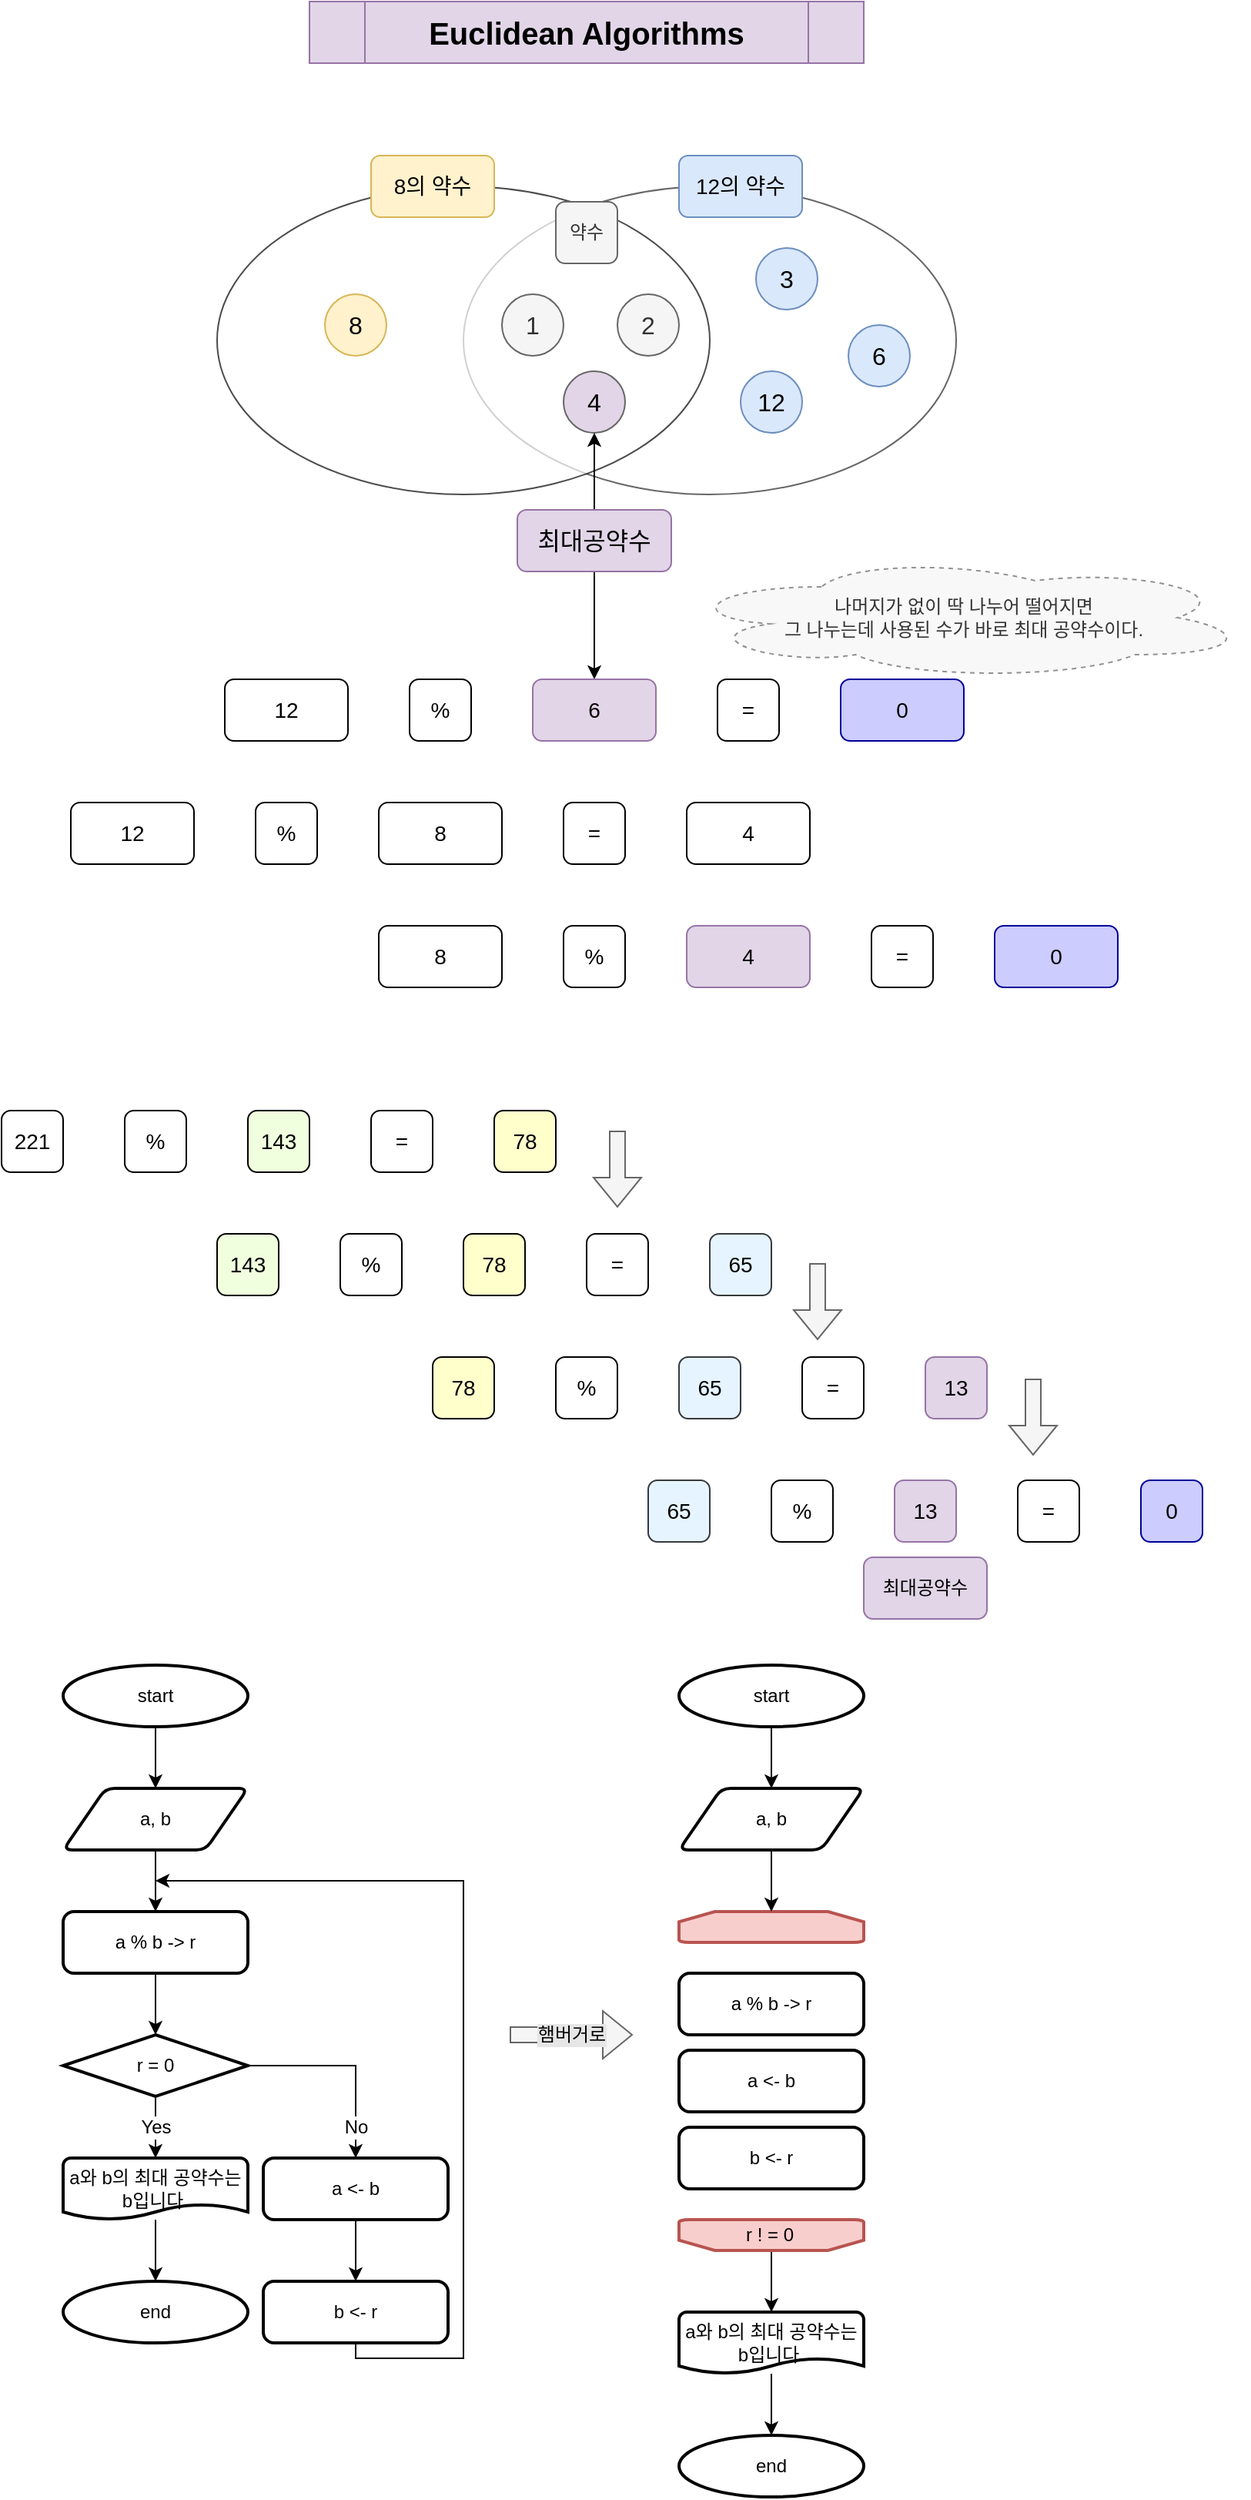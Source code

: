 <mxfile version="19.0.3" type="device"><diagram id="f2rryk6phEZytbsin_UI" name="Page-1"><mxGraphModel dx="1422" dy="857" grid="1" gridSize="10" guides="1" tooltips="1" connect="1" arrows="1" fold="1" page="1" pageScale="1" pageWidth="850" pageHeight="1100" math="0" shadow="0"><root><mxCell id="0"/><mxCell id="1" parent="0"/><mxCell id="S_V5PFve98rNAJsSiMJb-27" value="" style="ellipse;whiteSpace=wrap;html=1;fontSize=14;opacity=60;" parent="1" vertex="1"><mxGeometry x="340" y="160" width="320" height="200" as="geometry"/></mxCell><mxCell id="S_V5PFve98rNAJsSiMJb-26" value="" style="ellipse;whiteSpace=wrap;html=1;fontSize=14;opacity=70;" parent="1" vertex="1"><mxGeometry x="180" y="160" width="320" height="200" as="geometry"/></mxCell><mxCell id="S_V5PFve98rNAJsSiMJb-1" value="Euclidean Algorithms" style="shape=process;whiteSpace=wrap;html=1;backgroundOutline=1;fillColor=#e1d5e7;strokeColor=#9673a6;fontStyle=1;fontSize=20;" parent="1" vertex="1"><mxGeometry x="240" y="40" width="360" height="40" as="geometry"/></mxCell><mxCell id="S_V5PFve98rNAJsSiMJb-7" value="1" style="ellipse;whiteSpace=wrap;html=1;aspect=fixed;fontSize=16;fillColor=#f5f5f5;fontColor=#333333;strokeColor=#666666;" parent="1" vertex="1"><mxGeometry x="365" y="230" width="40" height="40" as="geometry"/></mxCell><mxCell id="S_V5PFve98rNAJsSiMJb-8" value="2" style="ellipse;whiteSpace=wrap;html=1;aspect=fixed;fontSize=16;fillColor=#f5f5f5;fontColor=#333333;strokeColor=#666666;" parent="1" vertex="1"><mxGeometry x="440" y="230" width="40" height="40" as="geometry"/></mxCell><mxCell id="S_V5PFve98rNAJsSiMJb-9" value="4" style="ellipse;whiteSpace=wrap;html=1;aspect=fixed;fontSize=16;fillColor=#e1d5e7;strokeColor=#666666;" parent="1" vertex="1"><mxGeometry x="405" y="280" width="40" height="40" as="geometry"/></mxCell><mxCell id="S_V5PFve98rNAJsSiMJb-10" value="3" style="ellipse;whiteSpace=wrap;html=1;aspect=fixed;fontSize=16;fillColor=#dae8fc;strokeColor=#6c8ebf;" parent="1" vertex="1"><mxGeometry x="530" y="200" width="40" height="40" as="geometry"/></mxCell><mxCell id="S_V5PFve98rNAJsSiMJb-11" value="6" style="ellipse;whiteSpace=wrap;html=1;aspect=fixed;fontSize=16;fillColor=#dae8fc;strokeColor=#6c8ebf;" parent="1" vertex="1"><mxGeometry x="590" y="250" width="40" height="40" as="geometry"/></mxCell><mxCell id="S_V5PFve98rNAJsSiMJb-12" value="8" style="ellipse;whiteSpace=wrap;html=1;aspect=fixed;fontSize=16;fillColor=#fff2cc;strokeColor=#d6b656;" parent="1" vertex="1"><mxGeometry x="250" y="230" width="40" height="40" as="geometry"/></mxCell><mxCell id="S_V5PFve98rNAJsSiMJb-13" value="12" style="ellipse;whiteSpace=wrap;html=1;aspect=fixed;fontSize=16;fillColor=#dae8fc;strokeColor=#6c8ebf;" parent="1" vertex="1"><mxGeometry x="520" y="280" width="40" height="40" as="geometry"/></mxCell><mxCell id="S_V5PFve98rNAJsSiMJb-17" value="8의 약수" style="rounded=1;whiteSpace=wrap;html=1;fontSize=14;fillColor=#fff2cc;strokeColor=#d6b656;" parent="1" vertex="1"><mxGeometry x="280" y="140" width="80" height="40" as="geometry"/></mxCell><mxCell id="S_V5PFve98rNAJsSiMJb-18" value="12의 약수" style="rounded=1;whiteSpace=wrap;html=1;fontSize=14;fillColor=#dae8fc;strokeColor=#6c8ebf;" parent="1" vertex="1"><mxGeometry x="480" y="140" width="80" height="40" as="geometry"/></mxCell><mxCell id="S_V5PFve98rNAJsSiMJb-31" value="" style="edgeStyle=orthogonalEdgeStyle;rounded=0;orthogonalLoop=1;jettySize=auto;html=1;fontSize=14;" parent="1" source="S_V5PFve98rNAJsSiMJb-19" target="S_V5PFve98rNAJsSiMJb-9" edge="1"><mxGeometry relative="1" as="geometry"/></mxCell><mxCell id="S_V5PFve98rNAJsSiMJb-32" value="" style="edgeStyle=orthogonalEdgeStyle;rounded=0;orthogonalLoop=1;jettySize=auto;html=1;fontSize=14;" parent="1" source="S_V5PFve98rNAJsSiMJb-19" target="S_V5PFve98rNAJsSiMJb-22" edge="1"><mxGeometry relative="1" as="geometry"/></mxCell><mxCell id="S_V5PFve98rNAJsSiMJb-19" value="최대공약수" style="rounded=1;whiteSpace=wrap;html=1;fontSize=16;fillColor=#e1d5e7;strokeColor=#9673a6;" parent="1" vertex="1"><mxGeometry x="375" y="370" width="100" height="40" as="geometry"/></mxCell><mxCell id="S_V5PFve98rNAJsSiMJb-20" value="12" style="rounded=1;whiteSpace=wrap;html=1;fontSize=14;" parent="1" vertex="1"><mxGeometry x="185" y="480" width="80" height="40" as="geometry"/></mxCell><mxCell id="S_V5PFve98rNAJsSiMJb-22" value="6" style="rounded=1;whiteSpace=wrap;html=1;fontSize=14;fillColor=#e1d5e7;strokeColor=#9673a6;" parent="1" vertex="1"><mxGeometry x="385" y="480" width="80" height="40" as="geometry"/></mxCell><mxCell id="S_V5PFve98rNAJsSiMJb-23" value="0" style="rounded=1;whiteSpace=wrap;html=1;fontSize=14;fillColor=#CCCCFF;strokeColor=#000099;" parent="1" vertex="1"><mxGeometry x="585" y="480" width="80" height="40" as="geometry"/></mxCell><mxCell id="S_V5PFve98rNAJsSiMJb-24" value="%" style="rounded=1;whiteSpace=wrap;html=1;fontSize=14;" parent="1" vertex="1"><mxGeometry x="305" y="480" width="40" height="40" as="geometry"/></mxCell><mxCell id="S_V5PFve98rNAJsSiMJb-25" value="=" style="rounded=1;whiteSpace=wrap;html=1;fontSize=14;" parent="1" vertex="1"><mxGeometry x="505" y="480" width="40" height="40" as="geometry"/></mxCell><mxCell id="S_V5PFve98rNAJsSiMJb-30" value="약수" style="rounded=1;whiteSpace=wrap;html=1;fontSize=12;fillColor=#f5f5f5;fontColor=#333333;strokeColor=#666666;" parent="1" vertex="1"><mxGeometry x="400" y="170" width="40" height="40" as="geometry"/></mxCell><mxCell id="S_V5PFve98rNAJsSiMJb-33" value="나머지가 없이 딱 나누어 떨어지면&lt;br style=&quot;font-size: 12px;&quot;&gt;그 나누는데 사용된 수가 바로 최대 공약수이다." style="ellipse;shape=cloud;whiteSpace=wrap;html=1;fontSize=12;fillColor=#f5f5f5;fontColor=#333333;strokeColor=#666666;dashed=1;opacity=70;" parent="1" vertex="1"><mxGeometry x="480" y="400" width="370" height="80" as="geometry"/></mxCell><mxCell id="S_V5PFve98rNAJsSiMJb-34" value="12" style="rounded=1;whiteSpace=wrap;html=1;fontSize=14;" parent="1" vertex="1"><mxGeometry x="85" y="560" width="80" height="40" as="geometry"/></mxCell><mxCell id="S_V5PFve98rNAJsSiMJb-35" value="8" style="rounded=1;whiteSpace=wrap;html=1;fontSize=14;" parent="1" vertex="1"><mxGeometry x="285" y="560" width="80" height="40" as="geometry"/></mxCell><mxCell id="S_V5PFve98rNAJsSiMJb-36" value="4" style="rounded=1;whiteSpace=wrap;html=1;fontSize=14;" parent="1" vertex="1"><mxGeometry x="485" y="560" width="80" height="40" as="geometry"/></mxCell><mxCell id="S_V5PFve98rNAJsSiMJb-37" value="%" style="rounded=1;whiteSpace=wrap;html=1;fontSize=14;" parent="1" vertex="1"><mxGeometry x="205" y="560" width="40" height="40" as="geometry"/></mxCell><mxCell id="S_V5PFve98rNAJsSiMJb-38" value="=" style="rounded=1;whiteSpace=wrap;html=1;fontSize=14;" parent="1" vertex="1"><mxGeometry x="405" y="560" width="40" height="40" as="geometry"/></mxCell><mxCell id="S_V5PFve98rNAJsSiMJb-39" value="8" style="rounded=1;whiteSpace=wrap;html=1;fontSize=14;" parent="1" vertex="1"><mxGeometry x="285" y="640" width="80" height="40" as="geometry"/></mxCell><mxCell id="S_V5PFve98rNAJsSiMJb-40" value="4" style="rounded=1;whiteSpace=wrap;html=1;fontSize=14;fillColor=#e1d5e7;strokeColor=#9673a6;" parent="1" vertex="1"><mxGeometry x="485" y="640" width="80" height="40" as="geometry"/></mxCell><mxCell id="S_V5PFve98rNAJsSiMJb-41" value="%" style="rounded=1;whiteSpace=wrap;html=1;fontSize=14;" parent="1" vertex="1"><mxGeometry x="405" y="640" width="40" height="40" as="geometry"/></mxCell><mxCell id="S_V5PFve98rNAJsSiMJb-42" value="=" style="rounded=1;whiteSpace=wrap;html=1;fontSize=14;" parent="1" vertex="1"><mxGeometry x="605" y="640" width="40" height="40" as="geometry"/></mxCell><mxCell id="S_V5PFve98rNAJsSiMJb-46" value="0" style="rounded=1;whiteSpace=wrap;html=1;fontSize=14;fillColor=#CCCCFF;strokeColor=#000099;" parent="1" vertex="1"><mxGeometry x="685" y="640" width="80" height="40" as="geometry"/></mxCell><mxCell id="S_V5PFve98rNAJsSiMJb-48" value="221" style="rounded=1;whiteSpace=wrap;html=1;fontSize=14;" parent="1" vertex="1"><mxGeometry x="40" y="760" width="40" height="40" as="geometry"/></mxCell><mxCell id="S_V5PFve98rNAJsSiMJb-49" value="143" style="rounded=1;whiteSpace=wrap;html=1;fontSize=14;fillColor=#F0FFDE;" parent="1" vertex="1"><mxGeometry x="200" y="760" width="40" height="40" as="geometry"/></mxCell><mxCell id="S_V5PFve98rNAJsSiMJb-50" value="78" style="rounded=1;whiteSpace=wrap;html=1;fontSize=14;fillColor=#FFFFCC;" parent="1" vertex="1"><mxGeometry x="360" y="760" width="40" height="40" as="geometry"/></mxCell><mxCell id="S_V5PFve98rNAJsSiMJb-51" value="%" style="rounded=1;whiteSpace=wrap;html=1;fontSize=14;" parent="1" vertex="1"><mxGeometry x="120" y="760" width="40" height="40" as="geometry"/></mxCell><mxCell id="S_V5PFve98rNAJsSiMJb-52" value="=" style="rounded=1;whiteSpace=wrap;html=1;fontSize=14;" parent="1" vertex="1"><mxGeometry x="280" y="760" width="40" height="40" as="geometry"/></mxCell><mxCell id="S_V5PFve98rNAJsSiMJb-53" value="143" style="rounded=1;whiteSpace=wrap;html=1;fontSize=14;fillColor=#F0FFDE;" parent="1" vertex="1"><mxGeometry x="180" y="840" width="40" height="40" as="geometry"/></mxCell><mxCell id="S_V5PFve98rNAJsSiMJb-54" value="78" style="rounded=1;whiteSpace=wrap;html=1;fontSize=14;fillColor=#FFFFCC;" parent="1" vertex="1"><mxGeometry x="340" y="840" width="40" height="40" as="geometry"/></mxCell><mxCell id="S_V5PFve98rNAJsSiMJb-55" value="65" style="rounded=1;whiteSpace=wrap;html=1;fontSize=14;fillColor=#E6F4FF;strokeColor=#36393d;" parent="1" vertex="1"><mxGeometry x="500" y="840" width="40" height="40" as="geometry"/></mxCell><mxCell id="S_V5PFve98rNAJsSiMJb-56" value="%" style="rounded=1;whiteSpace=wrap;html=1;fontSize=14;" parent="1" vertex="1"><mxGeometry x="260" y="840" width="40" height="40" as="geometry"/></mxCell><mxCell id="S_V5PFve98rNAJsSiMJb-57" value="=" style="rounded=1;whiteSpace=wrap;html=1;fontSize=14;" parent="1" vertex="1"><mxGeometry x="420" y="840" width="40" height="40" as="geometry"/></mxCell><mxCell id="S_V5PFve98rNAJsSiMJb-58" value="78" style="rounded=1;whiteSpace=wrap;html=1;fontSize=14;fillColor=#FFFFCC;" parent="1" vertex="1"><mxGeometry x="320" y="920" width="40" height="40" as="geometry"/></mxCell><mxCell id="S_V5PFve98rNAJsSiMJb-59" value="65" style="rounded=1;whiteSpace=wrap;html=1;fontSize=14;fillColor=#E6F4FF;strokeColor=#36393d;" parent="1" vertex="1"><mxGeometry x="480" y="920" width="40" height="40" as="geometry"/></mxCell><mxCell id="S_V5PFve98rNAJsSiMJb-60" value="13" style="rounded=1;whiteSpace=wrap;html=1;fontSize=14;fillColor=#e1d5e7;strokeColor=#9673a6;" parent="1" vertex="1"><mxGeometry x="640" y="920" width="40" height="40" as="geometry"/></mxCell><mxCell id="S_V5PFve98rNAJsSiMJb-61" value="%" style="rounded=1;whiteSpace=wrap;html=1;fontSize=14;" parent="1" vertex="1"><mxGeometry x="400" y="920" width="40" height="40" as="geometry"/></mxCell><mxCell id="S_V5PFve98rNAJsSiMJb-62" value="=" style="rounded=1;whiteSpace=wrap;html=1;fontSize=14;" parent="1" vertex="1"><mxGeometry x="560" y="920" width="40" height="40" as="geometry"/></mxCell><mxCell id="S_V5PFve98rNAJsSiMJb-63" value="65" style="rounded=1;whiteSpace=wrap;html=1;fontSize=14;fillColor=#E6F4FF;strokeColor=#36393d;" parent="1" vertex="1"><mxGeometry x="460" y="1000" width="40" height="40" as="geometry"/></mxCell><mxCell id="S_V5PFve98rNAJsSiMJb-64" value="13" style="rounded=1;whiteSpace=wrap;html=1;fontSize=14;fillColor=#e1d5e7;strokeColor=#9673a6;" parent="1" vertex="1"><mxGeometry x="620" y="1000" width="40" height="40" as="geometry"/></mxCell><mxCell id="S_V5PFve98rNAJsSiMJb-65" value="0" style="rounded=1;whiteSpace=wrap;html=1;fontSize=14;fillColor=#CCCCFF;strokeColor=#000099;" parent="1" vertex="1"><mxGeometry x="780" y="1000" width="40" height="40" as="geometry"/></mxCell><mxCell id="S_V5PFve98rNAJsSiMJb-66" value="%" style="rounded=1;whiteSpace=wrap;html=1;fontSize=14;" parent="1" vertex="1"><mxGeometry x="540" y="1000" width="40" height="40" as="geometry"/></mxCell><mxCell id="S_V5PFve98rNAJsSiMJb-67" value="=" style="rounded=1;whiteSpace=wrap;html=1;fontSize=14;" parent="1" vertex="1"><mxGeometry x="700" y="1000" width="40" height="40" as="geometry"/></mxCell><mxCell id="S_V5PFve98rNAJsSiMJb-68" value="최대공약수" style="rounded=1;whiteSpace=wrap;html=1;fontSize=12;strokeColor=#9673a6;fillColor=#e1d5e7;" parent="1" vertex="1"><mxGeometry x="600" y="1050" width="80" height="40" as="geometry"/></mxCell><mxCell id="S_V5PFve98rNAJsSiMJb-77" value="" style="edgeStyle=orthogonalEdgeStyle;rounded=0;orthogonalLoop=1;jettySize=auto;html=1;fontSize=12;" parent="1" source="S_V5PFve98rNAJsSiMJb-69" target="S_V5PFve98rNAJsSiMJb-70" edge="1"><mxGeometry relative="1" as="geometry"/></mxCell><mxCell id="S_V5PFve98rNAJsSiMJb-69" value="start" style="strokeWidth=2;html=1;shape=mxgraph.flowchart.start_1;whiteSpace=wrap;fontSize=12;" parent="1" vertex="1"><mxGeometry x="80" y="1120" width="120" height="40" as="geometry"/></mxCell><mxCell id="S_V5PFve98rNAJsSiMJb-78" value="" style="edgeStyle=orthogonalEdgeStyle;rounded=0;orthogonalLoop=1;jettySize=auto;html=1;fontSize=12;" parent="1" source="S_V5PFve98rNAJsSiMJb-70" target="S_V5PFve98rNAJsSiMJb-71" edge="1"><mxGeometry relative="1" as="geometry"/></mxCell><mxCell id="S_V5PFve98rNAJsSiMJb-70" value="a, b" style="shape=parallelogram;html=1;strokeWidth=2;perimeter=parallelogramPerimeter;whiteSpace=wrap;rounded=1;arcSize=12;size=0.23;fontSize=12;fillColor=#FFFFFF;" parent="1" vertex="1"><mxGeometry x="80" y="1200" width="120" height="40" as="geometry"/></mxCell><mxCell id="S_V5PFve98rNAJsSiMJb-79" value="" style="edgeStyle=orthogonalEdgeStyle;rounded=0;orthogonalLoop=1;jettySize=auto;html=1;fontSize=12;" parent="1" source="S_V5PFve98rNAJsSiMJb-71" target="S_V5PFve98rNAJsSiMJb-72" edge="1"><mxGeometry relative="1" as="geometry"/></mxCell><mxCell id="S_V5PFve98rNAJsSiMJb-71" value="a % b -&amp;gt; r" style="rounded=1;whiteSpace=wrap;html=1;absoluteArcSize=1;arcSize=14;strokeWidth=2;fontSize=12;fillColor=#FFFFFF;" parent="1" vertex="1"><mxGeometry x="80" y="1280" width="120" height="40" as="geometry"/></mxCell><mxCell id="S_V5PFve98rNAJsSiMJb-80" value="Yes" style="edgeStyle=orthogonalEdgeStyle;rounded=0;orthogonalLoop=1;jettySize=auto;html=1;fontSize=12;" parent="1" source="S_V5PFve98rNAJsSiMJb-72" target="S_V5PFve98rNAJsSiMJb-73" edge="1"><mxGeometry relative="1" as="geometry"/></mxCell><mxCell id="S_V5PFve98rNAJsSiMJb-82" value="No" style="edgeStyle=orthogonalEdgeStyle;rounded=0;orthogonalLoop=1;jettySize=auto;html=1;entryX=0.5;entryY=0;entryDx=0;entryDy=0;fontSize=12;" parent="1" source="S_V5PFve98rNAJsSiMJb-72" target="S_V5PFve98rNAJsSiMJb-75" edge="1"><mxGeometry x="0.692" relative="1" as="geometry"><mxPoint as="offset"/></mxGeometry></mxCell><mxCell id="S_V5PFve98rNAJsSiMJb-72" value="r = 0" style="strokeWidth=2;html=1;shape=mxgraph.flowchart.decision;whiteSpace=wrap;fontSize=12;fillColor=#FFFFFF;" parent="1" vertex="1"><mxGeometry x="80" y="1360" width="120" height="40" as="geometry"/></mxCell><mxCell id="S_V5PFve98rNAJsSiMJb-81" value="" style="edgeStyle=orthogonalEdgeStyle;rounded=0;orthogonalLoop=1;jettySize=auto;html=1;fontSize=12;" parent="1" source="S_V5PFve98rNAJsSiMJb-73" target="S_V5PFve98rNAJsSiMJb-74" edge="1"><mxGeometry relative="1" as="geometry"/></mxCell><mxCell id="S_V5PFve98rNAJsSiMJb-73" value="a와 b의 최대 공약수는 b입니다." style="strokeWidth=2;html=1;shape=mxgraph.flowchart.document2;whiteSpace=wrap;size=0.25;fontSize=12;fillColor=#FFFFFF;" parent="1" vertex="1"><mxGeometry x="80" y="1440" width="120" height="40" as="geometry"/></mxCell><mxCell id="S_V5PFve98rNAJsSiMJb-74" value="end" style="strokeWidth=2;html=1;shape=mxgraph.flowchart.start_1;whiteSpace=wrap;fontSize=12;" parent="1" vertex="1"><mxGeometry x="80" y="1520" width="120" height="40" as="geometry"/></mxCell><mxCell id="S_V5PFve98rNAJsSiMJb-83" value="" style="edgeStyle=orthogonalEdgeStyle;rounded=0;orthogonalLoop=1;jettySize=auto;html=1;fontSize=12;" parent="1" source="S_V5PFve98rNAJsSiMJb-75" target="S_V5PFve98rNAJsSiMJb-76" edge="1"><mxGeometry relative="1" as="geometry"/></mxCell><mxCell id="S_V5PFve98rNAJsSiMJb-75" value="a &amp;lt;- b" style="rounded=1;whiteSpace=wrap;html=1;absoluteArcSize=1;arcSize=14;strokeWidth=2;fontSize=12;fillColor=#FFFFFF;" parent="1" vertex="1"><mxGeometry x="210" y="1440" width="120" height="40" as="geometry"/></mxCell><mxCell id="S_V5PFve98rNAJsSiMJb-84" style="edgeStyle=orthogonalEdgeStyle;rounded=0;orthogonalLoop=1;jettySize=auto;html=1;fontSize=12;" parent="1" source="S_V5PFve98rNAJsSiMJb-76" edge="1"><mxGeometry relative="1" as="geometry"><mxPoint x="140" y="1260" as="targetPoint"/><Array as="points"><mxPoint x="270" y="1570"/><mxPoint x="340" y="1570"/><mxPoint x="340" y="1260"/></Array></mxGeometry></mxCell><mxCell id="S_V5PFve98rNAJsSiMJb-76" value="b &amp;lt;- r" style="rounded=1;whiteSpace=wrap;html=1;absoluteArcSize=1;arcSize=14;strokeWidth=2;fontSize=12;fillColor=#FFFFFF;" parent="1" vertex="1"><mxGeometry x="210" y="1520" width="120" height="40" as="geometry"/></mxCell><mxCell id="S_V5PFve98rNAJsSiMJb-102" value="" style="strokeWidth=2;html=1;shape=mxgraph.flowchart.loop_limit;whiteSpace=wrap;fontSize=12;fillColor=#f8cecc;strokeColor=#b85450;" parent="1" vertex="1"><mxGeometry x="480" y="1280" width="120" height="20" as="geometry"/></mxCell><mxCell id="S_V5PFve98rNAJsSiMJb-117" value="" style="edgeStyle=orthogonalEdgeStyle;rounded=0;orthogonalLoop=1;jettySize=auto;html=1;fontSize=12;" parent="1" source="S_V5PFve98rNAJsSiMJb-103" target="S_V5PFve98rNAJsSiMJb-104" edge="1"><mxGeometry relative="1" as="geometry"/></mxCell><mxCell id="S_V5PFve98rNAJsSiMJb-103" value="start" style="strokeWidth=2;html=1;shape=mxgraph.flowchart.start_1;whiteSpace=wrap;fontSize=12;" parent="1" vertex="1"><mxGeometry x="480" y="1120" width="120" height="40" as="geometry"/></mxCell><mxCell id="S_V5PFve98rNAJsSiMJb-116" value="" style="edgeStyle=orthogonalEdgeStyle;rounded=0;orthogonalLoop=1;jettySize=auto;html=1;fontSize=12;" parent="1" source="S_V5PFve98rNAJsSiMJb-104" edge="1"><mxGeometry relative="1" as="geometry"><mxPoint x="540" y="1280" as="targetPoint"/></mxGeometry></mxCell><mxCell id="S_V5PFve98rNAJsSiMJb-104" value="a, b" style="shape=parallelogram;html=1;strokeWidth=2;perimeter=parallelogramPerimeter;whiteSpace=wrap;rounded=1;arcSize=12;size=0.23;fontSize=12;fillColor=#FFFFFF;" parent="1" vertex="1"><mxGeometry x="480" y="1200" width="120" height="40" as="geometry"/></mxCell><mxCell id="S_V5PFve98rNAJsSiMJb-105" value="a % b -&amp;gt; r" style="rounded=1;whiteSpace=wrap;html=1;absoluteArcSize=1;arcSize=14;strokeWidth=2;fontSize=12;fillColor=#FFFFFF;" parent="1" vertex="1"><mxGeometry x="480" y="1320" width="120" height="40" as="geometry"/></mxCell><mxCell id="S_V5PFve98rNAJsSiMJb-114" value="" style="edgeStyle=orthogonalEdgeStyle;rounded=0;orthogonalLoop=1;jettySize=auto;html=1;fontSize=12;" parent="1" source="S_V5PFve98rNAJsSiMJb-106" target="S_V5PFve98rNAJsSiMJb-110" edge="1"><mxGeometry relative="1" as="geometry"/></mxCell><mxCell id="S_V5PFve98rNAJsSiMJb-106" value="" style="strokeWidth=2;shape=mxgraph.flowchart.loop_limit;fontSize=12;fillColor=#f8cecc;rotation=-180;strokeColor=#b85450;whiteSpace=wrap;html=1;" parent="1" vertex="1"><mxGeometry x="480" y="1480" width="120" height="20" as="geometry"/></mxCell><mxCell id="S_V5PFve98rNAJsSiMJb-108" value="a &amp;lt;- b" style="rounded=1;whiteSpace=wrap;html=1;absoluteArcSize=1;arcSize=14;strokeWidth=2;fontSize=12;fillColor=#FFFFFF;" parent="1" vertex="1"><mxGeometry x="480" y="1370" width="120" height="40" as="geometry"/></mxCell><mxCell id="S_V5PFve98rNAJsSiMJb-109" value="b &amp;lt;- r" style="rounded=1;whiteSpace=wrap;html=1;absoluteArcSize=1;arcSize=14;strokeWidth=2;fontSize=12;fillColor=#FFFFFF;" parent="1" vertex="1"><mxGeometry x="480" y="1420" width="120" height="40" as="geometry"/></mxCell><mxCell id="S_V5PFve98rNAJsSiMJb-115" value="" style="edgeStyle=orthogonalEdgeStyle;rounded=0;orthogonalLoop=1;jettySize=auto;html=1;fontSize=12;" parent="1" source="S_V5PFve98rNAJsSiMJb-110" target="S_V5PFve98rNAJsSiMJb-111" edge="1"><mxGeometry relative="1" as="geometry"/></mxCell><mxCell id="S_V5PFve98rNAJsSiMJb-110" value="a와 b의 최대 공약수는 b입니다." style="strokeWidth=2;html=1;shape=mxgraph.flowchart.document2;whiteSpace=wrap;size=0.25;fontSize=12;fillColor=#FFFFFF;" parent="1" vertex="1"><mxGeometry x="480" y="1540" width="120" height="40" as="geometry"/></mxCell><mxCell id="S_V5PFve98rNAJsSiMJb-111" value="end" style="strokeWidth=2;html=1;shape=mxgraph.flowchart.start_1;whiteSpace=wrap;fontSize=12;" parent="1" vertex="1"><mxGeometry x="480" y="1620" width="120" height="40" as="geometry"/></mxCell><mxCell id="S_V5PFve98rNAJsSiMJb-118" value="햄버거로" style="shape=flexArrow;endArrow=classic;html=1;rounded=0;fontSize=12;fillColor=#f5f5f5;strokeColor=#666666;labelBackgroundColor=#E6E6E6;" parent="1" edge="1"><mxGeometry width="50" height="50" relative="1" as="geometry"><mxPoint x="370" y="1360" as="sourcePoint"/><mxPoint x="450" y="1360" as="targetPoint"/></mxGeometry></mxCell><mxCell id="S_V5PFve98rNAJsSiMJb-119" value="r ! = 0" style="text;html=1;strokeColor=none;fillColor=none;align=center;verticalAlign=middle;whiteSpace=wrap;rounded=0;fontSize=12;" parent="1" vertex="1"><mxGeometry x="509" y="1475" width="60" height="30" as="geometry"/></mxCell><mxCell id="_N4vH1nLlfmYZv-PqzRu-1" value="" style="shape=flexArrow;endArrow=classic;html=1;rounded=0;fillColor=#f5f5f5;strokeColor=#666666;" edge="1" parent="1"><mxGeometry width="50" height="50" relative="1" as="geometry"><mxPoint x="440" y="773" as="sourcePoint"/><mxPoint x="440" y="823" as="targetPoint"/></mxGeometry></mxCell><mxCell id="_N4vH1nLlfmYZv-PqzRu-2" value="" style="shape=flexArrow;endArrow=classic;html=1;rounded=0;fillColor=#f5f5f5;strokeColor=#666666;" edge="1" parent="1"><mxGeometry width="50" height="50" relative="1" as="geometry"><mxPoint x="570" y="859" as="sourcePoint"/><mxPoint x="570" y="909" as="targetPoint"/></mxGeometry></mxCell><mxCell id="_N4vH1nLlfmYZv-PqzRu-3" value="" style="shape=flexArrow;endArrow=classic;html=1;rounded=0;fillColor=#f5f5f5;strokeColor=#666666;" edge="1" parent="1"><mxGeometry width="50" height="50" relative="1" as="geometry"><mxPoint x="710" y="934" as="sourcePoint"/><mxPoint x="710" y="984" as="targetPoint"/></mxGeometry></mxCell></root></mxGraphModel></diagram></mxfile>